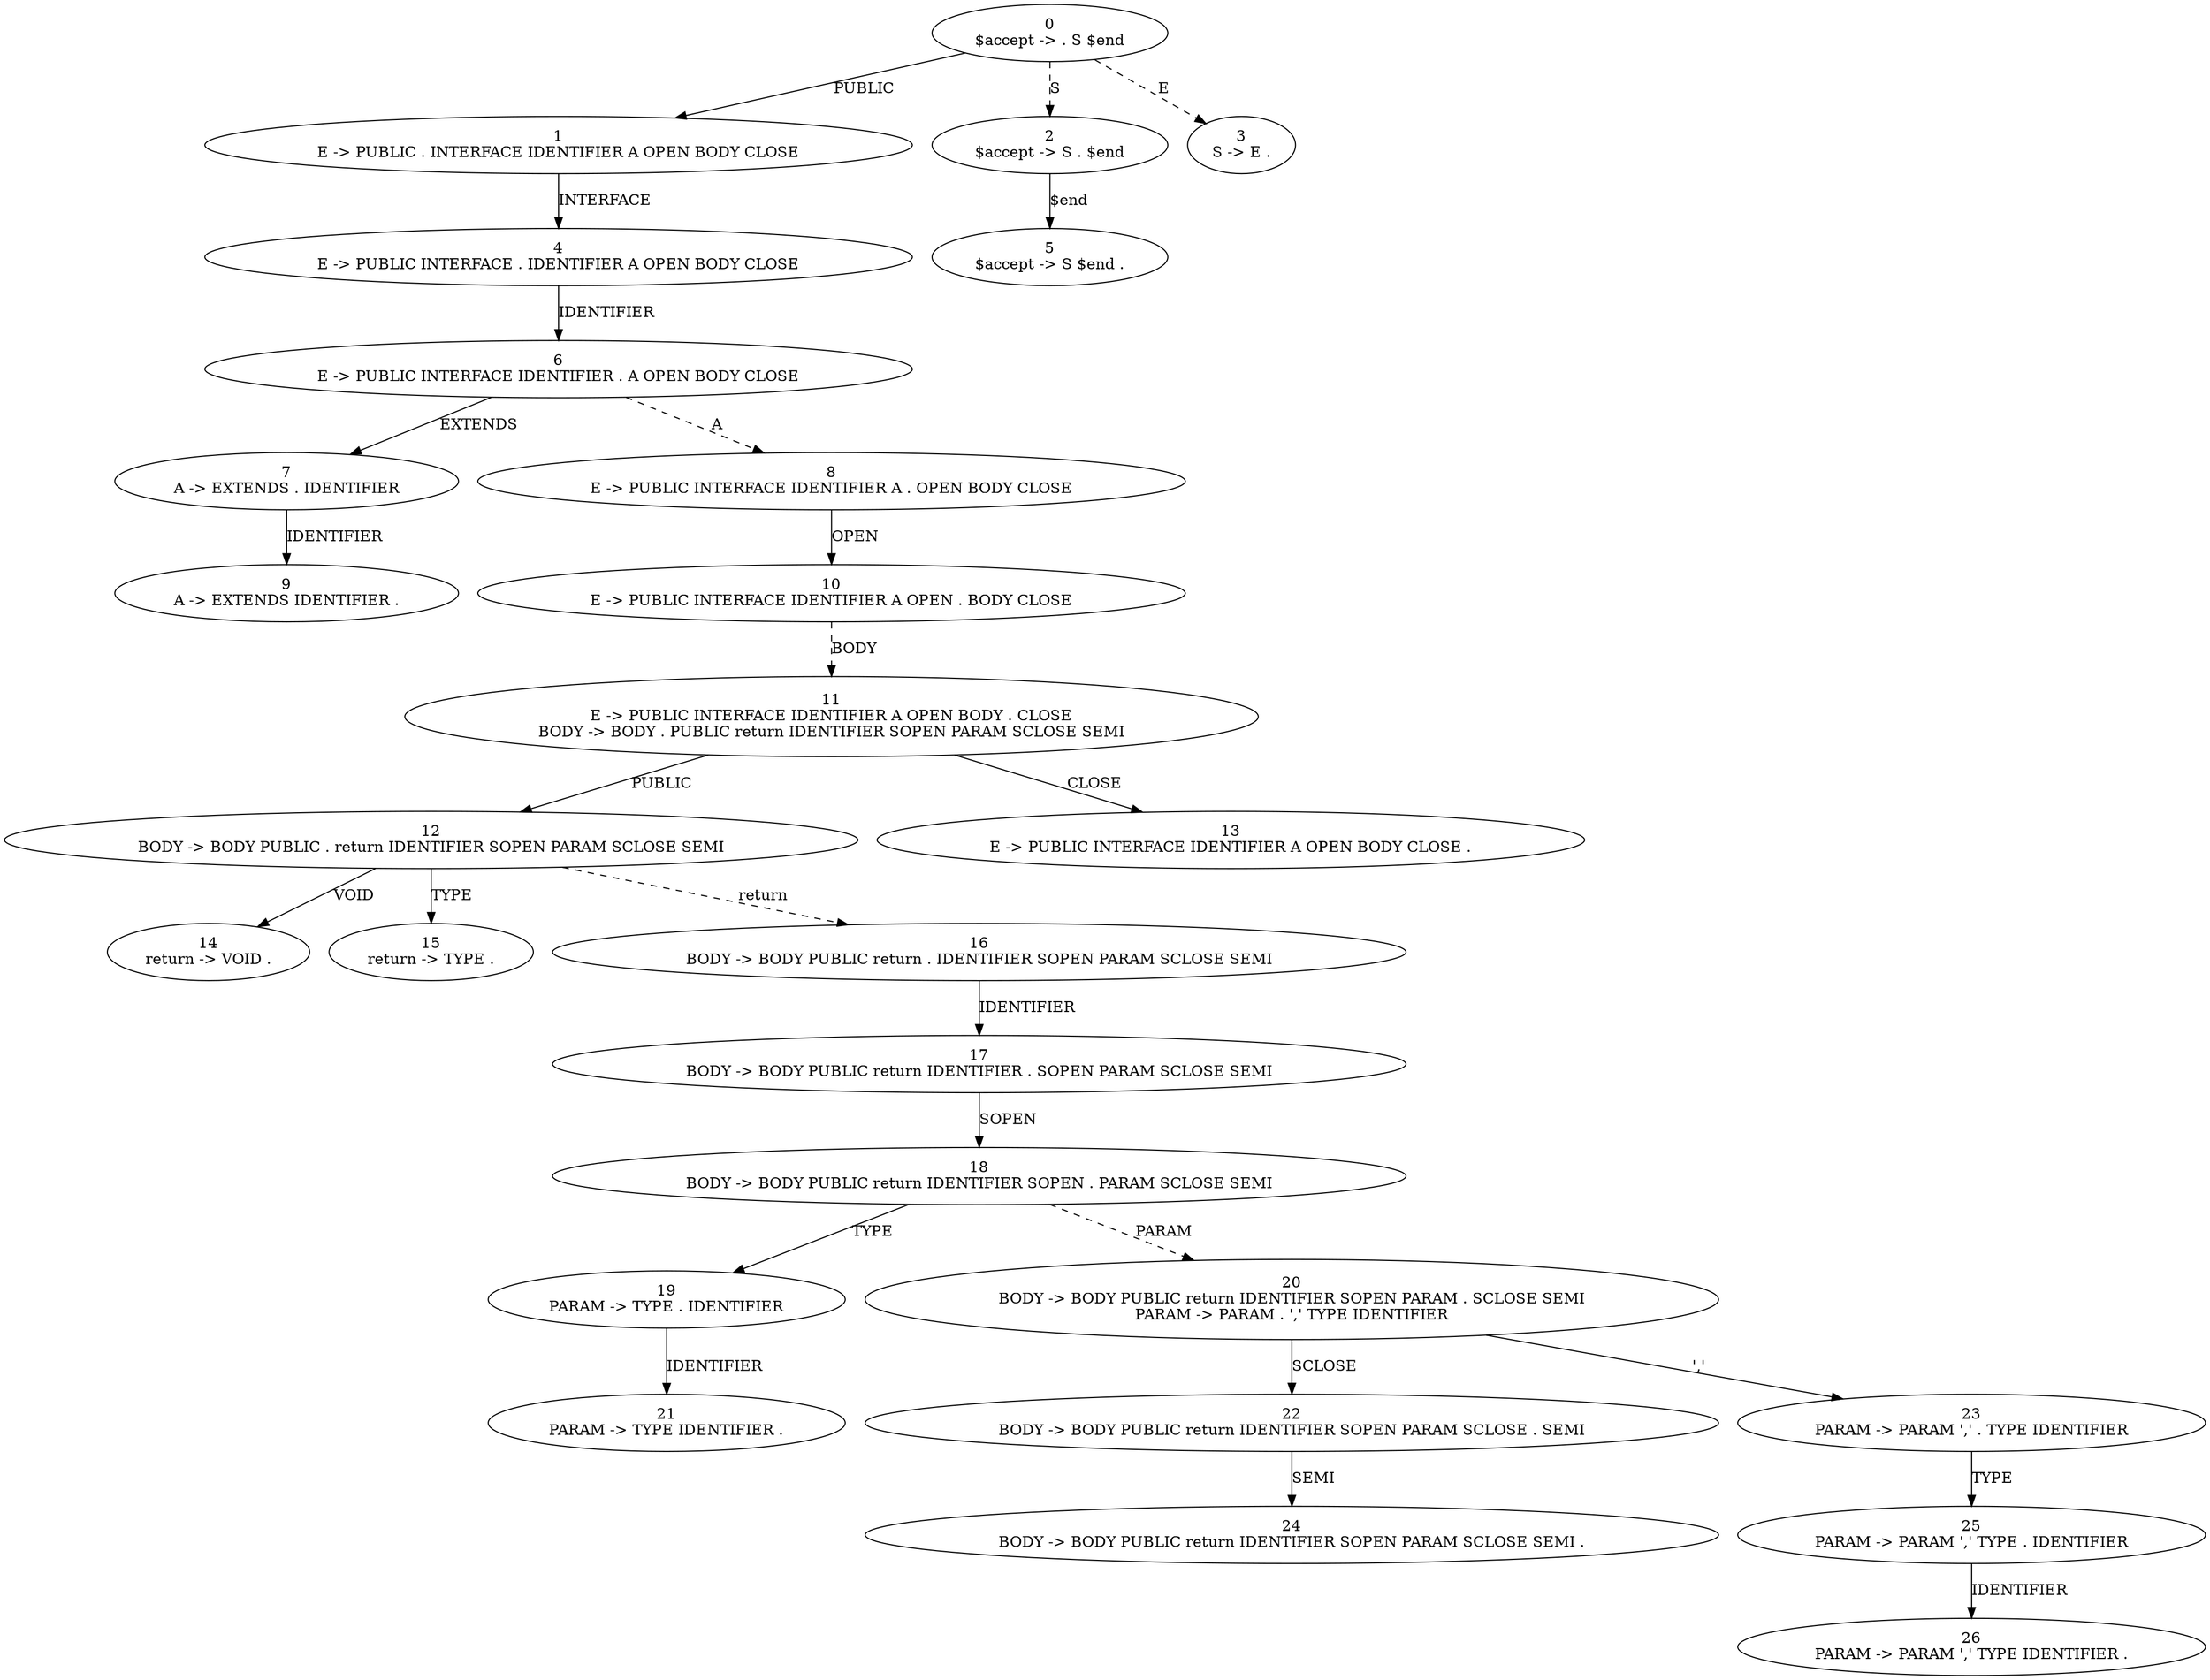 digraph Automaton {
  0 [label="0\n$accept -> . S $end"]
  0 -> 1 [style=solid label="PUBLIC"]
  0 -> 2 [style=dashed label="S"]
  0 -> 3 [style=dashed label="E"]
  1 [label="1\nE -> PUBLIC . INTERFACE IDENTIFIER A OPEN BODY CLOSE"]
  1 -> 4 [style=solid label="INTERFACE"]
  2 [label="2\n$accept -> S . $end"]
  2 -> 5 [style=solid label="$end"]
  3 [label="3\nS -> E ."]
  4 [label="4\nE -> PUBLIC INTERFACE . IDENTIFIER A OPEN BODY CLOSE"]
  4 -> 6 [style=solid label="IDENTIFIER"]
  5 [label="5\n$accept -> S $end ."]
  6 [label="6\nE -> PUBLIC INTERFACE IDENTIFIER . A OPEN BODY CLOSE"]
  6 -> 7 [style=solid label="EXTENDS"]
  6 -> 8 [style=dashed label="A"]
  7 [label="7\nA -> EXTENDS . IDENTIFIER"]
  7 -> 9 [style=solid label="IDENTIFIER"]
  8 [label="8\nE -> PUBLIC INTERFACE IDENTIFIER A . OPEN BODY CLOSE"]
  8 -> 10 [style=solid label="OPEN"]
  9 [label="9\nA -> EXTENDS IDENTIFIER ."]
  10 [label="10\nE -> PUBLIC INTERFACE IDENTIFIER A OPEN . BODY CLOSE"]
  10 -> 11 [style=dashed label="BODY"]
  11 [label="11\nE -> PUBLIC INTERFACE IDENTIFIER A OPEN BODY . CLOSE\nBODY -> BODY . PUBLIC return IDENTIFIER SOPEN PARAM SCLOSE SEMI"]
  11 -> 12 [style=solid label="PUBLIC"]
  11 -> 13 [style=solid label="CLOSE"]
  12 [label="12\nBODY -> BODY PUBLIC . return IDENTIFIER SOPEN PARAM SCLOSE SEMI"]
  12 -> 14 [style=solid label="VOID"]
  12 -> 15 [style=solid label="TYPE"]
  12 -> 16 [style=dashed label="return"]
  13 [label="13\nE -> PUBLIC INTERFACE IDENTIFIER A OPEN BODY CLOSE ."]
  14 [label="14\nreturn -> VOID ."]
  15 [label="15\nreturn -> TYPE ."]
  16 [label="16\nBODY -> BODY PUBLIC return . IDENTIFIER SOPEN PARAM SCLOSE SEMI"]
  16 -> 17 [style=solid label="IDENTIFIER"]
  17 [label="17\nBODY -> BODY PUBLIC return IDENTIFIER . SOPEN PARAM SCLOSE SEMI"]
  17 -> 18 [style=solid label="SOPEN"]
  18 [label="18\nBODY -> BODY PUBLIC return IDENTIFIER SOPEN . PARAM SCLOSE SEMI"]
  18 -> 19 [style=solid label="TYPE"]
  18 -> 20 [style=dashed label="PARAM"]
  19 [label="19\nPARAM -> TYPE . IDENTIFIER"]
  19 -> 21 [style=solid label="IDENTIFIER"]
  20 [label="20\nBODY -> BODY PUBLIC return IDENTIFIER SOPEN PARAM . SCLOSE SEMI\nPARAM -> PARAM . ',' TYPE IDENTIFIER"]
  20 -> 22 [style=solid label="SCLOSE"]
  20 -> 23 [style=solid label="','"]
  21 [label="21\nPARAM -> TYPE IDENTIFIER ."]
  22 [label="22\nBODY -> BODY PUBLIC return IDENTIFIER SOPEN PARAM SCLOSE . SEMI"]
  22 -> 24 [style=solid label="SEMI"]
  23 [label="23\nPARAM -> PARAM ',' . TYPE IDENTIFIER"]
  23 -> 25 [style=solid label="TYPE"]
  24 [label="24\nBODY -> BODY PUBLIC return IDENTIFIER SOPEN PARAM SCLOSE SEMI ."]
  25 [label="25\nPARAM -> PARAM ',' TYPE . IDENTIFIER"]
  25 -> 26 [style=solid label="IDENTIFIER"]
  26 [label="26\nPARAM -> PARAM ',' TYPE IDENTIFIER ."]
}
